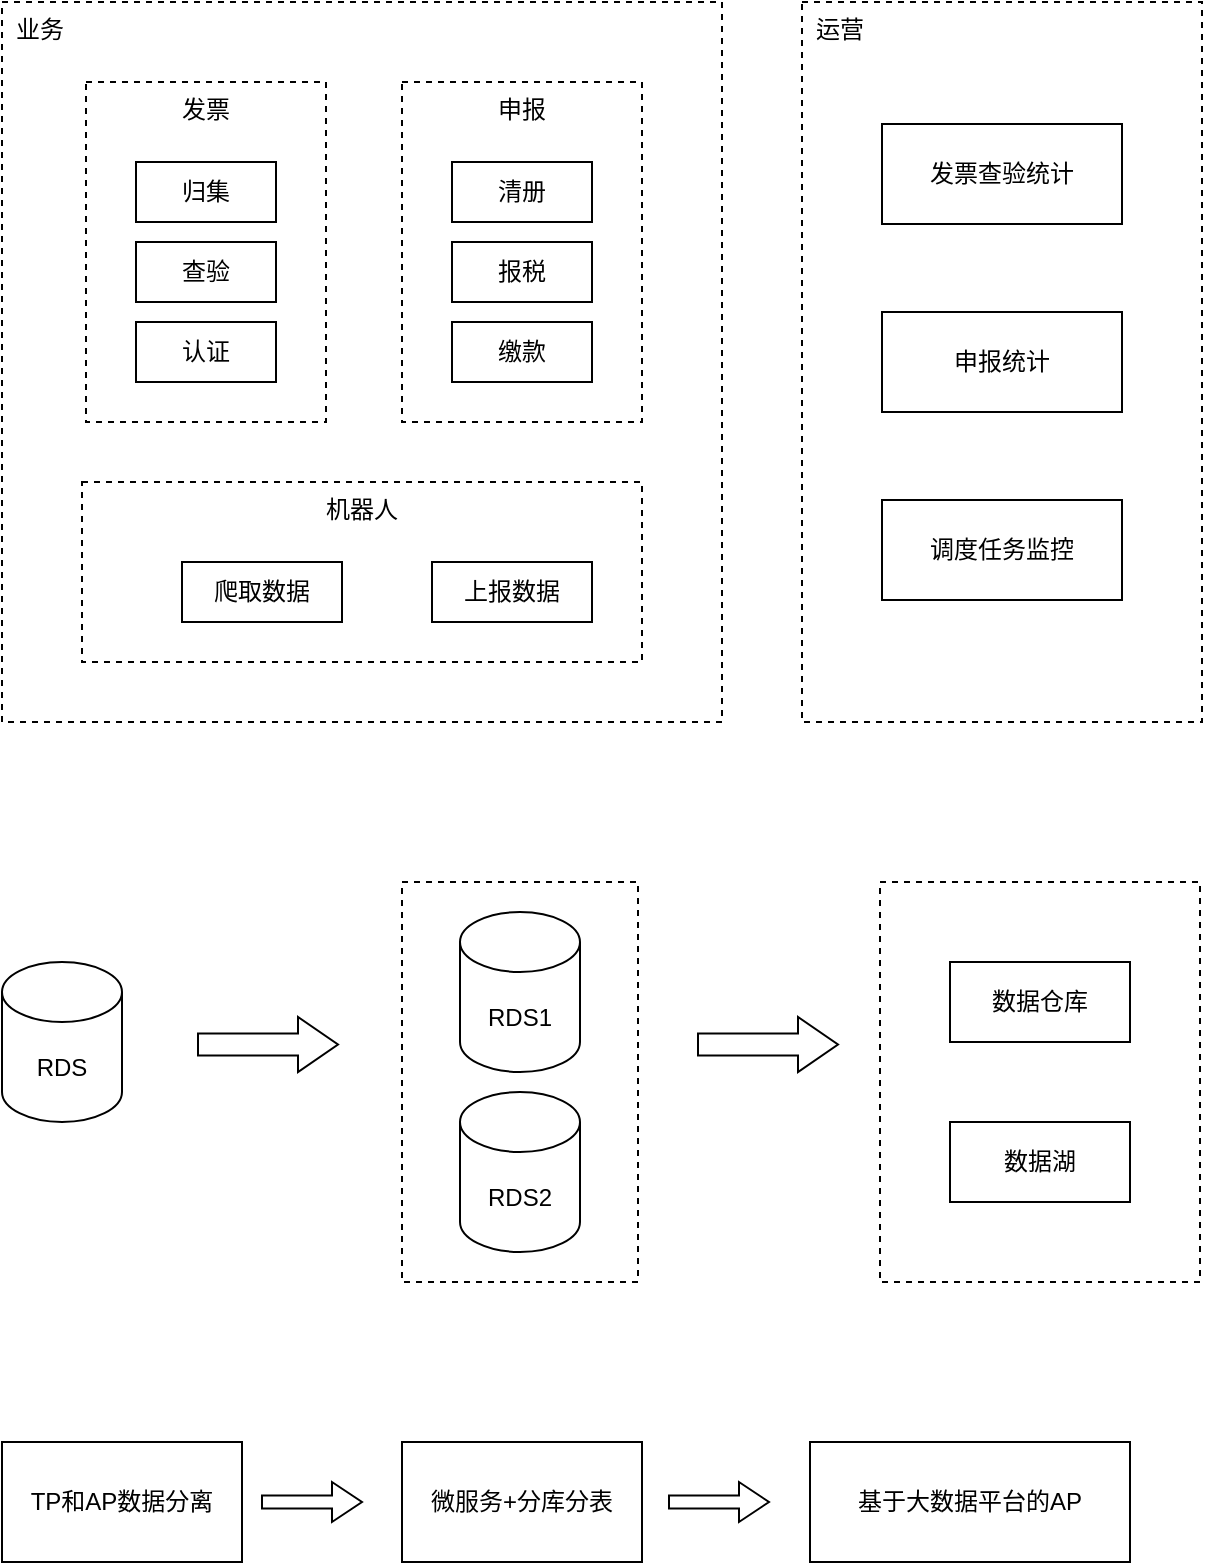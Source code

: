 <mxfile version="17.4.1" type="github">
  <diagram id="zdEymZCHrjLcuN3iB8jA" name="Page-1">
    <mxGraphModel dx="731" dy="428" grid="1" gridSize="10" guides="1" tooltips="1" connect="1" arrows="1" fold="1" page="1" pageScale="1" pageWidth="827" pageHeight="1169" math="0" shadow="0">
      <root>
        <mxCell id="0" />
        <mxCell id="1" parent="0" />
        <mxCell id="39hTGtykct5_lLaXmXcA-18" value="" style="rounded=0;whiteSpace=wrap;html=1;dashed=1;" parent="1" vertex="1">
          <mxGeometry x="280" y="480" width="118" height="200" as="geometry" />
        </mxCell>
        <mxCell id="L4HHY8r-7hbT46ejeRS8-2" value="业务" style="rounded=0;whiteSpace=wrap;html=1;verticalAlign=top;dashed=1;align=left;spacingLeft=5;" parent="1" vertex="1">
          <mxGeometry x="80" y="40" width="360" height="360" as="geometry" />
        </mxCell>
        <mxCell id="L4HHY8r-7hbT46ejeRS8-5" value="机器人" style="rounded=0;whiteSpace=wrap;html=1;dashed=1;verticalAlign=top;" parent="1" vertex="1">
          <mxGeometry x="120" y="280" width="280" height="90" as="geometry" />
        </mxCell>
        <mxCell id="L4HHY8r-7hbT46ejeRS8-6" value="爬取数据" style="rounded=0;whiteSpace=wrap;html=1;" parent="1" vertex="1">
          <mxGeometry x="170" y="320" width="80" height="30" as="geometry" />
        </mxCell>
        <mxCell id="L4HHY8r-7hbT46ejeRS8-8" value="上报数据" style="rounded=0;whiteSpace=wrap;html=1;" parent="1" vertex="1">
          <mxGeometry x="295" y="320" width="80" height="30" as="geometry" />
        </mxCell>
        <mxCell id="L4HHY8r-7hbT46ejeRS8-9" value="发票" style="rounded=0;whiteSpace=wrap;html=1;dashed=1;verticalAlign=top;" parent="1" vertex="1">
          <mxGeometry x="122" y="80" width="120" height="170" as="geometry" />
        </mxCell>
        <mxCell id="L4HHY8r-7hbT46ejeRS8-10" value="归集" style="rounded=0;whiteSpace=wrap;html=1;" parent="1" vertex="1">
          <mxGeometry x="147" y="120" width="70" height="30" as="geometry" />
        </mxCell>
        <mxCell id="L4HHY8r-7hbT46ejeRS8-11" value="查验" style="rounded=0;whiteSpace=wrap;html=1;" parent="1" vertex="1">
          <mxGeometry x="147" y="160" width="70" height="30" as="geometry" />
        </mxCell>
        <mxCell id="L4HHY8r-7hbT46ejeRS8-12" value="认证" style="rounded=0;whiteSpace=wrap;html=1;" parent="1" vertex="1">
          <mxGeometry x="147" y="200" width="70" height="30" as="geometry" />
        </mxCell>
        <mxCell id="L4HHY8r-7hbT46ejeRS8-13" value="申报" style="rounded=0;whiteSpace=wrap;html=1;dashed=1;verticalAlign=top;" parent="1" vertex="1">
          <mxGeometry x="280" y="80" width="120" height="170" as="geometry" />
        </mxCell>
        <mxCell id="L4HHY8r-7hbT46ejeRS8-14" value="清册" style="rounded=0;whiteSpace=wrap;html=1;" parent="1" vertex="1">
          <mxGeometry x="305" y="120" width="70" height="30" as="geometry" />
        </mxCell>
        <mxCell id="L4HHY8r-7hbT46ejeRS8-15" value="报税" style="rounded=0;whiteSpace=wrap;html=1;" parent="1" vertex="1">
          <mxGeometry x="305" y="160" width="70" height="30" as="geometry" />
        </mxCell>
        <mxCell id="L4HHY8r-7hbT46ejeRS8-16" value="缴款" style="rounded=0;whiteSpace=wrap;html=1;" parent="1" vertex="1">
          <mxGeometry x="305" y="200" width="70" height="30" as="geometry" />
        </mxCell>
        <mxCell id="39hTGtykct5_lLaXmXcA-1" value="运营" style="rounded=0;whiteSpace=wrap;html=1;verticalAlign=top;dashed=1;align=left;spacingLeft=5;" parent="1" vertex="1">
          <mxGeometry x="480" y="40" width="200" height="360" as="geometry" />
        </mxCell>
        <mxCell id="39hTGtykct5_lLaXmXcA-2" value="调度任务监控" style="rounded=0;whiteSpace=wrap;html=1;verticalAlign=middle;" parent="1" vertex="1">
          <mxGeometry x="520" y="289" width="120" height="50" as="geometry" />
        </mxCell>
        <mxCell id="39hTGtykct5_lLaXmXcA-5" value="发票查验统计" style="rounded=0;whiteSpace=wrap;html=1;verticalAlign=middle;" parent="1" vertex="1">
          <mxGeometry x="520" y="101" width="120" height="50" as="geometry" />
        </mxCell>
        <mxCell id="39hTGtykct5_lLaXmXcA-9" value="申报统计" style="rounded=0;whiteSpace=wrap;html=1;verticalAlign=middle;" parent="1" vertex="1">
          <mxGeometry x="520" y="195" width="120" height="50" as="geometry" />
        </mxCell>
        <mxCell id="39hTGtykct5_lLaXmXcA-14" value="RDS" style="shape=cylinder3;whiteSpace=wrap;html=1;boundedLbl=1;backgroundOutline=1;size=15;" parent="1" vertex="1">
          <mxGeometry x="80" y="520" width="60" height="80" as="geometry" />
        </mxCell>
        <mxCell id="39hTGtykct5_lLaXmXcA-24" value="" style="html=1;shadow=0;dashed=0;align=center;verticalAlign=middle;shape=mxgraph.arrows2.arrow;dy=0.6;dx=20;notch=0;" parent="1" vertex="1">
          <mxGeometry x="178" y="547.5" width="70" height="27.5" as="geometry" />
        </mxCell>
        <mxCell id="39hTGtykct5_lLaXmXcA-27" value="" style="rounded=0;whiteSpace=wrap;html=1;dashed=1;" parent="1" vertex="1">
          <mxGeometry x="519" y="480" width="160" height="200" as="geometry" />
        </mxCell>
        <mxCell id="39hTGtykct5_lLaXmXcA-30" value="数据仓库" style="rounded=0;whiteSpace=wrap;html=1;" parent="1" vertex="1">
          <mxGeometry x="554" y="520" width="90" height="40" as="geometry" />
        </mxCell>
        <mxCell id="39hTGtykct5_lLaXmXcA-31" value="数据湖" style="rounded=0;whiteSpace=wrap;html=1;" parent="1" vertex="1">
          <mxGeometry x="554" y="600" width="90" height="40" as="geometry" />
        </mxCell>
        <mxCell id="39hTGtykct5_lLaXmXcA-36" value="RDS1" style="shape=cylinder3;whiteSpace=wrap;html=1;boundedLbl=1;backgroundOutline=1;size=15;aspect=fixed;" parent="1" vertex="1">
          <mxGeometry x="309" y="495" width="60" height="80" as="geometry" />
        </mxCell>
        <mxCell id="39hTGtykct5_lLaXmXcA-37" value="RDS2" style="shape=cylinder3;whiteSpace=wrap;html=1;boundedLbl=1;backgroundOutline=1;size=15;aspect=fixed;" parent="1" vertex="1">
          <mxGeometry x="309" y="585" width="60" height="80" as="geometry" />
        </mxCell>
        <mxCell id="39hTGtykct5_lLaXmXcA-39" value="" style="html=1;shadow=0;dashed=0;align=center;verticalAlign=middle;shape=mxgraph.arrows2.arrow;dy=0.6;dx=20;notch=0;" parent="1" vertex="1">
          <mxGeometry x="428" y="547.5" width="70" height="27.5" as="geometry" />
        </mxCell>
        <mxCell id="39hTGtykct5_lLaXmXcA-40" value="TP和AP数据分离" style="rounded=0;whiteSpace=wrap;html=1;" parent="1" vertex="1">
          <mxGeometry x="80" y="760" width="120" height="60" as="geometry" />
        </mxCell>
        <mxCell id="39hTGtykct5_lLaXmXcA-41" value="微服务+分库分表" style="rounded=0;whiteSpace=wrap;html=1;" parent="1" vertex="1">
          <mxGeometry x="280" y="760" width="120" height="60" as="geometry" />
        </mxCell>
        <mxCell id="39hTGtykct5_lLaXmXcA-42" value="基于大数据平台的AP" style="rounded=0;whiteSpace=wrap;html=1;" parent="1" vertex="1">
          <mxGeometry x="484" y="760" width="160" height="60" as="geometry" />
        </mxCell>
        <mxCell id="39hTGtykct5_lLaXmXcA-43" value="" style="html=1;shadow=0;dashed=0;align=center;verticalAlign=middle;shape=mxgraph.arrows2.arrow;dy=0.67;dx=15;notch=0;" parent="1" vertex="1">
          <mxGeometry x="210" y="780" width="50" height="20" as="geometry" />
        </mxCell>
        <mxCell id="39hTGtykct5_lLaXmXcA-44" value="" style="html=1;shadow=0;dashed=0;align=center;verticalAlign=middle;shape=mxgraph.arrows2.arrow;dy=0.67;dx=15;notch=0;" parent="1" vertex="1">
          <mxGeometry x="413.5" y="780" width="50" height="20" as="geometry" />
        </mxCell>
      </root>
    </mxGraphModel>
  </diagram>
</mxfile>
